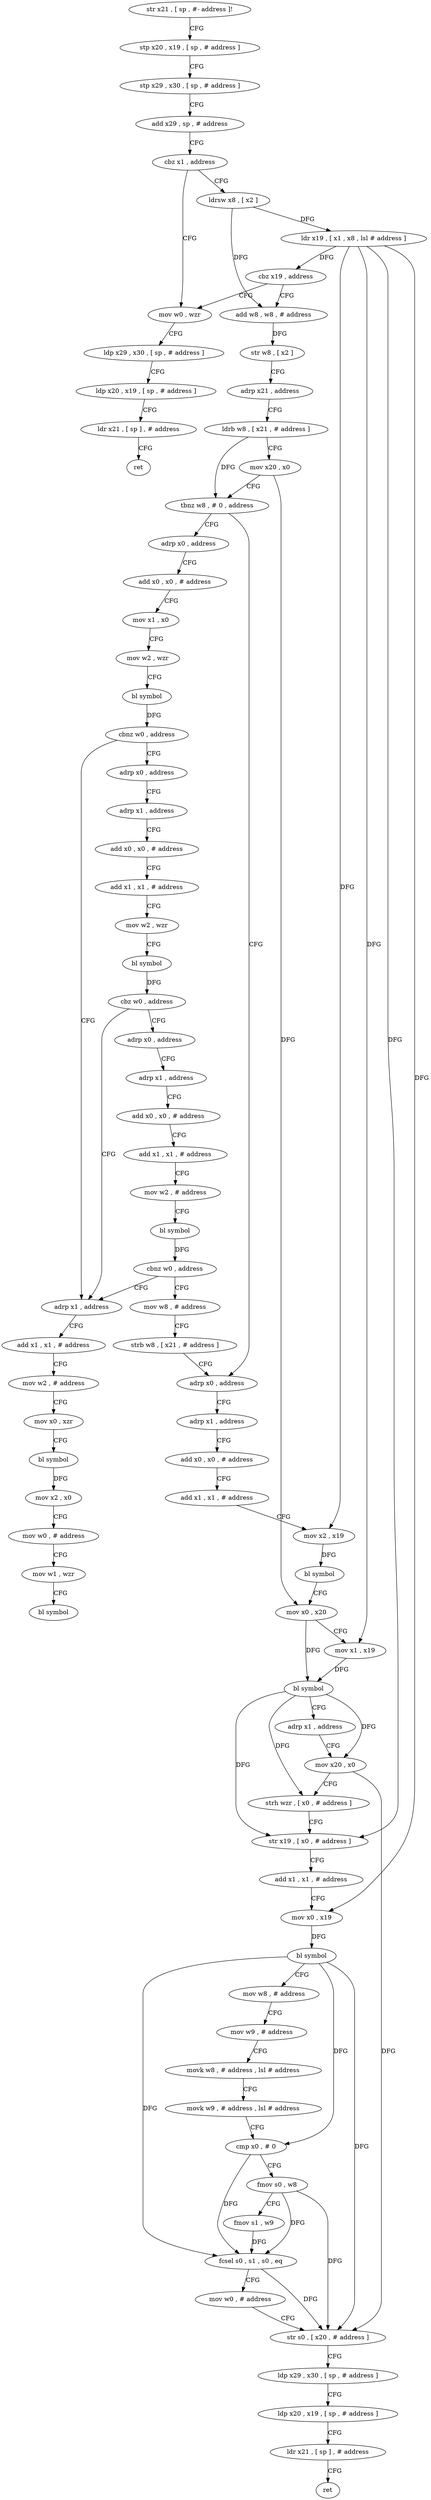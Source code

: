 digraph "func" {
"4251676" [label = "str x21 , [ sp , #- address ]!" ]
"4251680" [label = "stp x20 , x19 , [ sp , # address ]" ]
"4251684" [label = "stp x29 , x30 , [ sp , # address ]" ]
"4251688" [label = "add x29 , sp , # address" ]
"4251692" [label = "cbz x1 , address" ]
"4251940" [label = "mov w0 , wzr" ]
"4251696" [label = "ldrsw x8 , [ x2 ]" ]
"4251944" [label = "ldp x29 , x30 , [ sp , # address ]" ]
"4251948" [label = "ldp x20 , x19 , [ sp , # address ]" ]
"4251952" [label = "ldr x21 , [ sp ] , # address" ]
"4251956" [label = "ret" ]
"4251700" [label = "ldr x19 , [ x1 , x8 , lsl # address ]" ]
"4251704" [label = "cbz x19 , address" ]
"4251708" [label = "add w8 , w8 , # address" ]
"4251712" [label = "str w8 , [ x2 ]" ]
"4251716" [label = "adrp x21 , address" ]
"4251720" [label = "ldrb w8 , [ x21 , # address ]" ]
"4251724" [label = "mov x20 , x0" ]
"4251728" [label = "tbnz w8 , # 0 , address" ]
"4251820" [label = "adrp x0 , address" ]
"4251732" [label = "adrp x0 , address" ]
"4251824" [label = "adrp x1 , address" ]
"4251828" [label = "add x0 , x0 , # address" ]
"4251832" [label = "add x1 , x1 , # address" ]
"4251836" [label = "mov x2 , x19" ]
"4251840" [label = "bl symbol" ]
"4251844" [label = "mov x0 , x20" ]
"4251848" [label = "mov x1 , x19" ]
"4251852" [label = "bl symbol" ]
"4251856" [label = "adrp x1 , address" ]
"4251860" [label = "mov x20 , x0" ]
"4251864" [label = "strh wzr , [ x0 , # address ]" ]
"4251868" [label = "str x19 , [ x0 , # address ]" ]
"4251872" [label = "add x1 , x1 , # address" ]
"4251876" [label = "mov x0 , x19" ]
"4251880" [label = "bl symbol" ]
"4251884" [label = "mov w8 , # address" ]
"4251888" [label = "mov w9 , # address" ]
"4251892" [label = "movk w8 , # address , lsl # address" ]
"4251896" [label = "movk w9 , # address , lsl # address" ]
"4251900" [label = "cmp x0 , # 0" ]
"4251904" [label = "fmov s0 , w8" ]
"4251908" [label = "fmov s1 , w9" ]
"4251912" [label = "fcsel s0 , s1 , s0 , eq" ]
"4251916" [label = "mov w0 , # address" ]
"4251920" [label = "str s0 , [ x20 , # address ]" ]
"4251924" [label = "ldp x29 , x30 , [ sp , # address ]" ]
"4251928" [label = "ldp x20 , x19 , [ sp , # address ]" ]
"4251932" [label = "ldr x21 , [ sp ] , # address" ]
"4251936" [label = "ret" ]
"4251736" [label = "add x0 , x0 , # address" ]
"4251740" [label = "mov x1 , x0" ]
"4251744" [label = "mov w2 , wzr" ]
"4251748" [label = "bl symbol" ]
"4251752" [label = "cbnz w0 , address" ]
"4251960" [label = "adrp x1 , address" ]
"4251756" [label = "adrp x0 , address" ]
"4251964" [label = "add x1 , x1 , # address" ]
"4251968" [label = "mov w2 , # address" ]
"4251972" [label = "mov x0 , xzr" ]
"4251976" [label = "bl symbol" ]
"4251980" [label = "mov x2 , x0" ]
"4251984" [label = "mov w0 , # address" ]
"4251988" [label = "mov w1 , wzr" ]
"4251992" [label = "bl symbol" ]
"4251760" [label = "adrp x1 , address" ]
"4251764" [label = "add x0 , x0 , # address" ]
"4251768" [label = "add x1 , x1 , # address" ]
"4251772" [label = "mov w2 , wzr" ]
"4251776" [label = "bl symbol" ]
"4251780" [label = "cbz w0 , address" ]
"4251784" [label = "adrp x0 , address" ]
"4251788" [label = "adrp x1 , address" ]
"4251792" [label = "add x0 , x0 , # address" ]
"4251796" [label = "add x1 , x1 , # address" ]
"4251800" [label = "mov w2 , # address" ]
"4251804" [label = "bl symbol" ]
"4251808" [label = "cbnz w0 , address" ]
"4251812" [label = "mov w8 , # address" ]
"4251816" [label = "strb w8 , [ x21 , # address ]" ]
"4251676" -> "4251680" [ label = "CFG" ]
"4251680" -> "4251684" [ label = "CFG" ]
"4251684" -> "4251688" [ label = "CFG" ]
"4251688" -> "4251692" [ label = "CFG" ]
"4251692" -> "4251940" [ label = "CFG" ]
"4251692" -> "4251696" [ label = "CFG" ]
"4251940" -> "4251944" [ label = "CFG" ]
"4251696" -> "4251700" [ label = "DFG" ]
"4251696" -> "4251708" [ label = "DFG" ]
"4251944" -> "4251948" [ label = "CFG" ]
"4251948" -> "4251952" [ label = "CFG" ]
"4251952" -> "4251956" [ label = "CFG" ]
"4251700" -> "4251704" [ label = "DFG" ]
"4251700" -> "4251836" [ label = "DFG" ]
"4251700" -> "4251848" [ label = "DFG" ]
"4251700" -> "4251868" [ label = "DFG" ]
"4251700" -> "4251876" [ label = "DFG" ]
"4251704" -> "4251940" [ label = "CFG" ]
"4251704" -> "4251708" [ label = "CFG" ]
"4251708" -> "4251712" [ label = "DFG" ]
"4251712" -> "4251716" [ label = "CFG" ]
"4251716" -> "4251720" [ label = "CFG" ]
"4251720" -> "4251724" [ label = "CFG" ]
"4251720" -> "4251728" [ label = "DFG" ]
"4251724" -> "4251728" [ label = "CFG" ]
"4251724" -> "4251844" [ label = "DFG" ]
"4251728" -> "4251820" [ label = "CFG" ]
"4251728" -> "4251732" [ label = "CFG" ]
"4251820" -> "4251824" [ label = "CFG" ]
"4251732" -> "4251736" [ label = "CFG" ]
"4251824" -> "4251828" [ label = "CFG" ]
"4251828" -> "4251832" [ label = "CFG" ]
"4251832" -> "4251836" [ label = "CFG" ]
"4251836" -> "4251840" [ label = "DFG" ]
"4251840" -> "4251844" [ label = "CFG" ]
"4251844" -> "4251848" [ label = "CFG" ]
"4251844" -> "4251852" [ label = "DFG" ]
"4251848" -> "4251852" [ label = "DFG" ]
"4251852" -> "4251856" [ label = "CFG" ]
"4251852" -> "4251860" [ label = "DFG" ]
"4251852" -> "4251864" [ label = "DFG" ]
"4251852" -> "4251868" [ label = "DFG" ]
"4251856" -> "4251860" [ label = "CFG" ]
"4251860" -> "4251864" [ label = "CFG" ]
"4251860" -> "4251920" [ label = "DFG" ]
"4251864" -> "4251868" [ label = "CFG" ]
"4251868" -> "4251872" [ label = "CFG" ]
"4251872" -> "4251876" [ label = "CFG" ]
"4251876" -> "4251880" [ label = "DFG" ]
"4251880" -> "4251884" [ label = "CFG" ]
"4251880" -> "4251900" [ label = "DFG" ]
"4251880" -> "4251912" [ label = "DFG" ]
"4251880" -> "4251920" [ label = "DFG" ]
"4251884" -> "4251888" [ label = "CFG" ]
"4251888" -> "4251892" [ label = "CFG" ]
"4251892" -> "4251896" [ label = "CFG" ]
"4251896" -> "4251900" [ label = "CFG" ]
"4251900" -> "4251904" [ label = "CFG" ]
"4251900" -> "4251912" [ label = "DFG" ]
"4251904" -> "4251908" [ label = "CFG" ]
"4251904" -> "4251912" [ label = "DFG" ]
"4251904" -> "4251920" [ label = "DFG" ]
"4251908" -> "4251912" [ label = "DFG" ]
"4251912" -> "4251916" [ label = "CFG" ]
"4251912" -> "4251920" [ label = "DFG" ]
"4251916" -> "4251920" [ label = "CFG" ]
"4251920" -> "4251924" [ label = "CFG" ]
"4251924" -> "4251928" [ label = "CFG" ]
"4251928" -> "4251932" [ label = "CFG" ]
"4251932" -> "4251936" [ label = "CFG" ]
"4251736" -> "4251740" [ label = "CFG" ]
"4251740" -> "4251744" [ label = "CFG" ]
"4251744" -> "4251748" [ label = "CFG" ]
"4251748" -> "4251752" [ label = "DFG" ]
"4251752" -> "4251960" [ label = "CFG" ]
"4251752" -> "4251756" [ label = "CFG" ]
"4251960" -> "4251964" [ label = "CFG" ]
"4251756" -> "4251760" [ label = "CFG" ]
"4251964" -> "4251968" [ label = "CFG" ]
"4251968" -> "4251972" [ label = "CFG" ]
"4251972" -> "4251976" [ label = "CFG" ]
"4251976" -> "4251980" [ label = "DFG" ]
"4251980" -> "4251984" [ label = "CFG" ]
"4251984" -> "4251988" [ label = "CFG" ]
"4251988" -> "4251992" [ label = "CFG" ]
"4251760" -> "4251764" [ label = "CFG" ]
"4251764" -> "4251768" [ label = "CFG" ]
"4251768" -> "4251772" [ label = "CFG" ]
"4251772" -> "4251776" [ label = "CFG" ]
"4251776" -> "4251780" [ label = "DFG" ]
"4251780" -> "4251960" [ label = "CFG" ]
"4251780" -> "4251784" [ label = "CFG" ]
"4251784" -> "4251788" [ label = "CFG" ]
"4251788" -> "4251792" [ label = "CFG" ]
"4251792" -> "4251796" [ label = "CFG" ]
"4251796" -> "4251800" [ label = "CFG" ]
"4251800" -> "4251804" [ label = "CFG" ]
"4251804" -> "4251808" [ label = "DFG" ]
"4251808" -> "4251960" [ label = "CFG" ]
"4251808" -> "4251812" [ label = "CFG" ]
"4251812" -> "4251816" [ label = "CFG" ]
"4251816" -> "4251820" [ label = "CFG" ]
}
